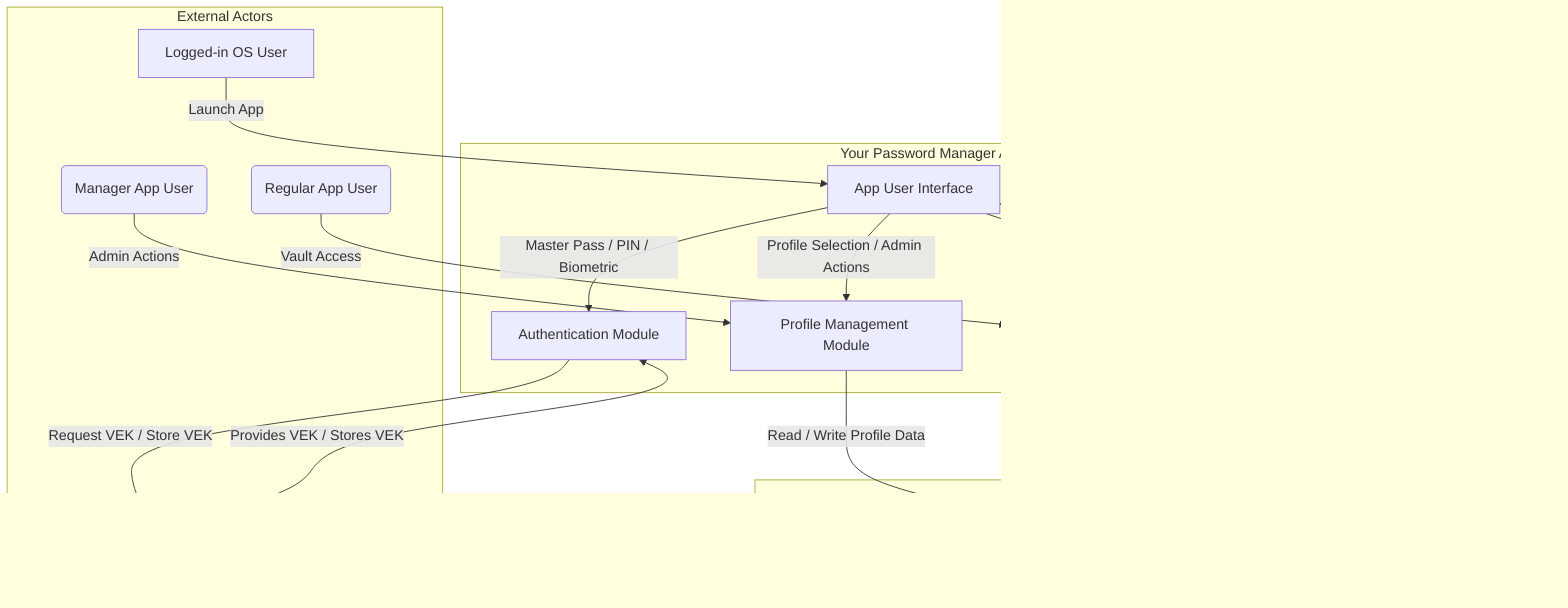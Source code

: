 graph TD
    subgraph External Actors
        OS_USER_LOGIN[Logged-in OS User]
        MANAGER_APP_USER("Manager App User")
        REGULAR_APP_USER("Regular App User")
        OS_SECURITY["OS Security Services (DPAPI, Keychain, Keyring)"]
    end

    subgraph Your Password Manager Application
        APP_UI["App User Interface"]
        AUTH_MODULE["Authentication Module"]
        PROFILE_MGR["Profile Management Module"]
        VAULT_MGR["Vault Management Module"]
    end

    subgraph Data Stores
        APP_CONFIG_FILE["App Configuration File (config.json)"]
        VAULT_FILES["Vault Files (.vault)"]
    end

    OS_USER_LOGIN -- Launch App --> APP_UI
    APP_UI -- Master Pass / PIN / Biometric --> AUTH_MODULE
    AUTH_MODULE -- Request VEK / Store VEK --> OS_SECURITY
    OS_SECURITY -- Provides VEK / Stores VEK --> AUTH_MODULE

    APP_UI -- Profile Selection / Admin Actions --> PROFILE_MGR
    PROFILE_MGR -- Read / Write Profile Data --> APP_CONFIG_FILE
    APP_CONFIG_FILE -- Contains Profile List --> APP_UI

    APP_UI -- Open / Save Data --> VAULT_MGR
    VAULT_MGR -- Read / Write Encrypted Data --> VAULT_FILES
    VAULT_MGR -- Read / Write Metadata --> APP_CONFIG_FILE

    MANAGER_APP_USER -- Admin Actions --> PROFILE_MGR
    REGULAR_APP_USER -- Vault Access --> VAULT_MGR